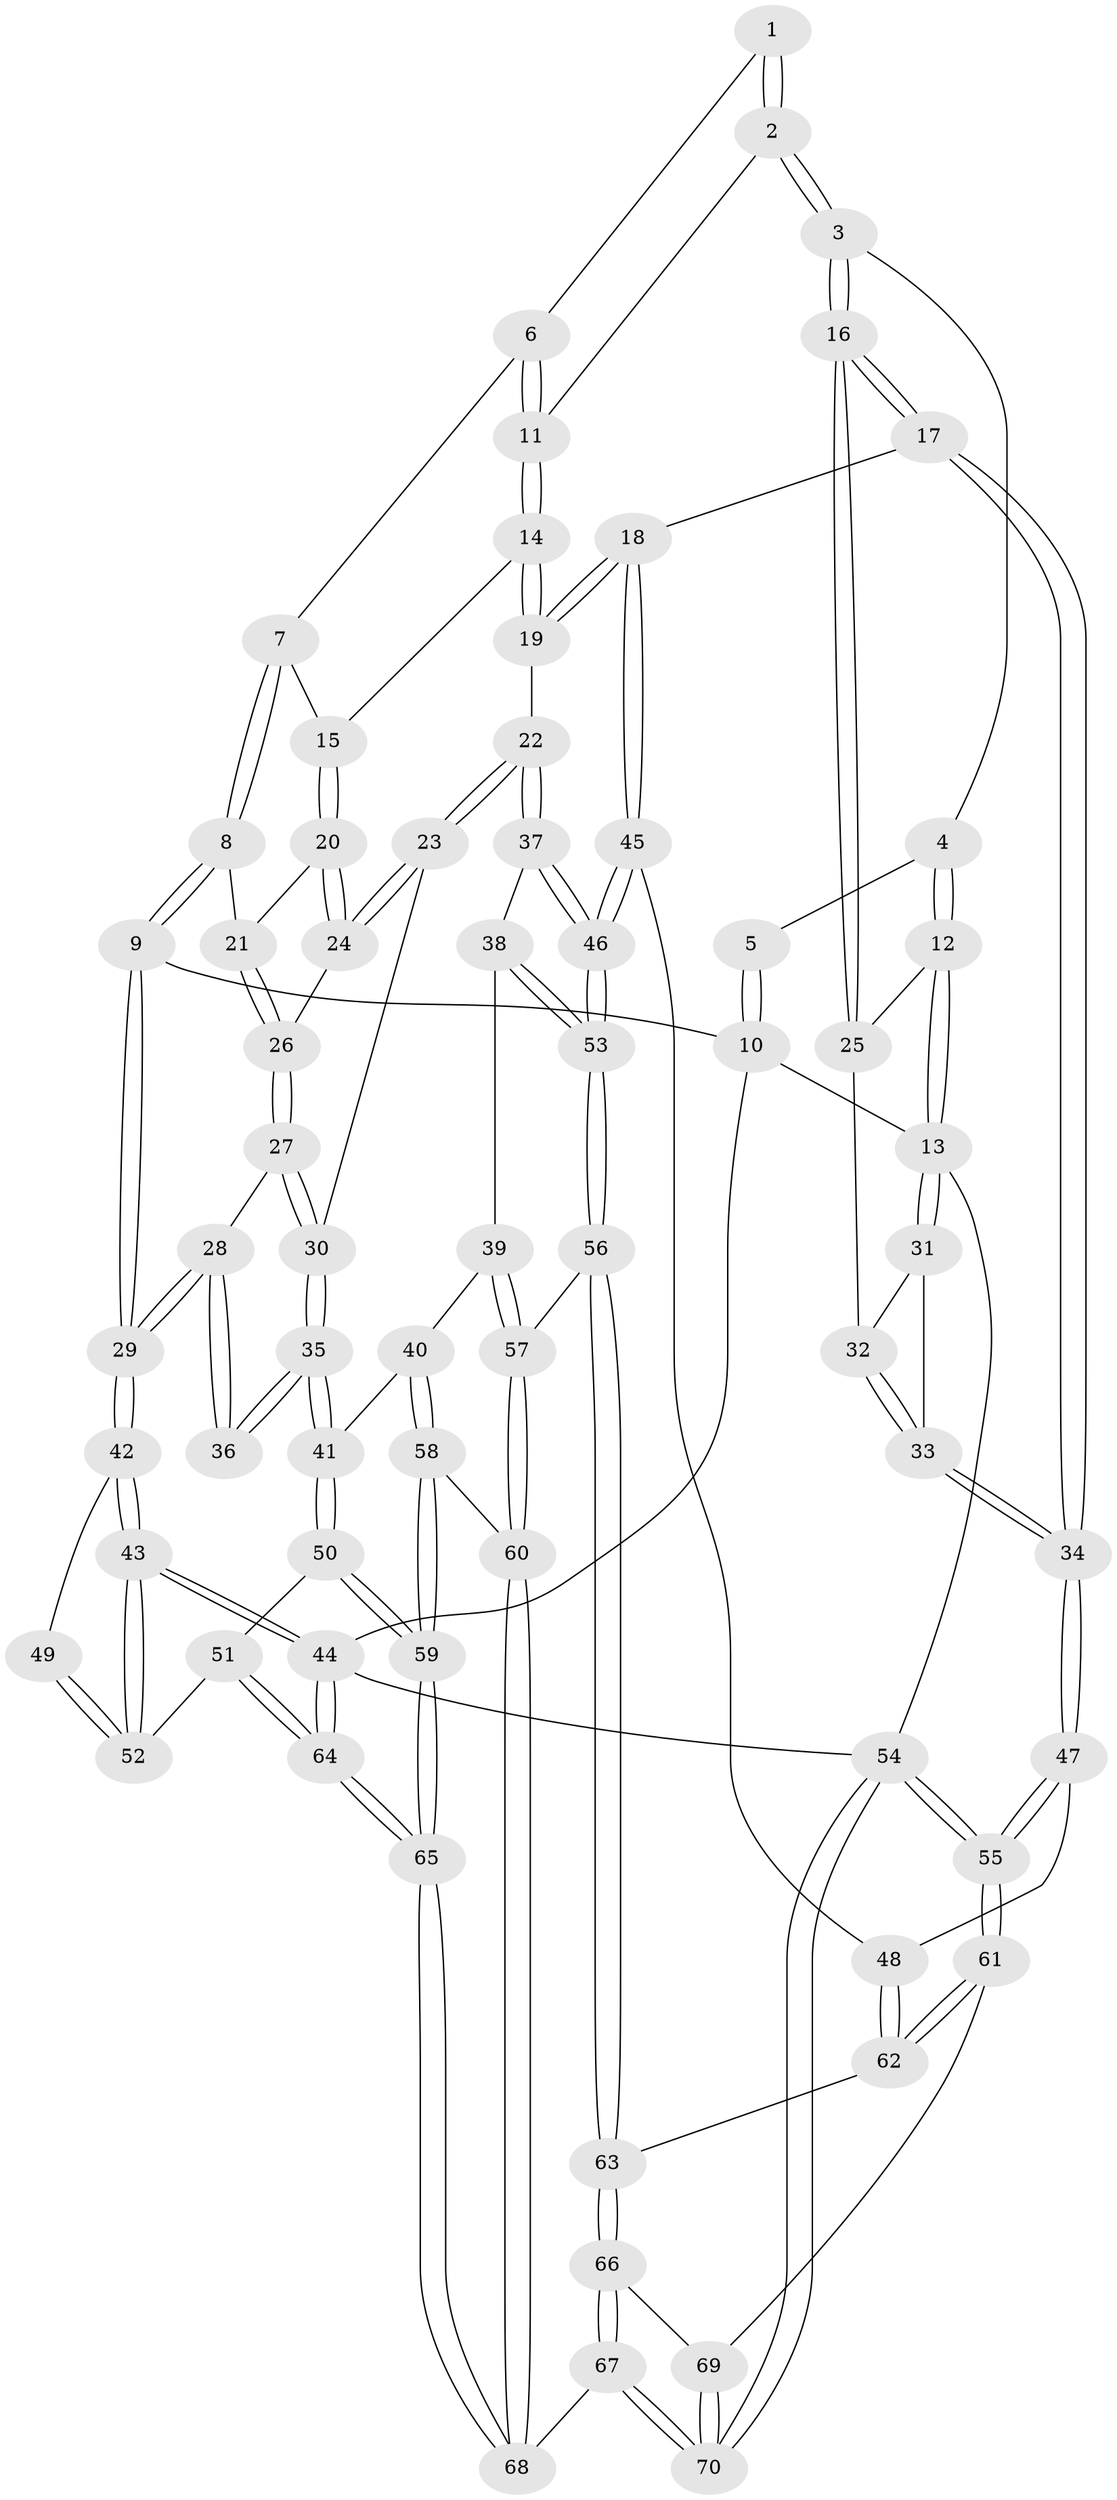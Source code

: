 // coarse degree distribution, {3: 0.45714285714285713, 5: 0.05714285714285714, 4: 0.45714285714285713, 6: 0.02857142857142857}
// Generated by graph-tools (version 1.1) at 2025/38/03/04/25 23:38:27]
// undirected, 70 vertices, 172 edges
graph export_dot {
  node [color=gray90,style=filled];
  1 [pos="+0.2894597635635537+0"];
  2 [pos="+0.5421934295291654+0.17092016851403405"];
  3 [pos="+0.6349693801531908+0.1579217609448256"];
  4 [pos="+0.6924432508363951+0"];
  5 [pos="+0.24945866958856602+0"];
  6 [pos="+0.31947553808340207+0.07012764566720854"];
  7 [pos="+0.24202464601722187+0.17871975163399417"];
  8 [pos="+0.13821613494525953+0.20929794216753464"];
  9 [pos="+0+0.09394860914203716"];
  10 [pos="+0+0"];
  11 [pos="+0.4927651893008831+0.1845302818254249"];
  12 [pos="+1+0"];
  13 [pos="+1+0"];
  14 [pos="+0.4242172195765421+0.23451614780688576"];
  15 [pos="+0.4109058081619741+0.24077146423855716"];
  16 [pos="+0.7163545938286237+0.28725303580707773"];
  17 [pos="+0.7133216056085544+0.35837547925403357"];
  18 [pos="+0.7032504825340974+0.3872989632364887"];
  19 [pos="+0.48146480032977085+0.4483773649206011"];
  20 [pos="+0.38647768658005666+0.27605422301703036"];
  21 [pos="+0.22307145964611977+0.3194577141181011"];
  22 [pos="+0.4356376154672834+0.4734471397077749"];
  23 [pos="+0.37878449968762307+0.4247017680708728"];
  24 [pos="+0.3700830631792071+0.3610378512614491"];
  25 [pos="+0.7517863004848047+0.2771910729630363"];
  26 [pos="+0.2293724116006912+0.34702312212788294"];
  27 [pos="+0.2278225772836959+0.4361989167963903"];
  28 [pos="+0.11071468883659027+0.44242911795089696"];
  29 [pos="+0+0.36412643327293354"];
  30 [pos="+0.23207517343148135+0.44108298488513453"];
  31 [pos="+1+0"];
  32 [pos="+0.8403548063122529+0.2600110054548798"];
  33 [pos="+1+0.43056161508071455"];
  34 [pos="+1+0.5129125848422607"];
  35 [pos="+0.2525201797521998+0.6138894649563471"];
  36 [pos="+0.15034263857676003+0.5777220500923309"];
  37 [pos="+0.4328613776967528+0.4852417794594199"];
  38 [pos="+0.3991117956992068+0.5702532135940812"];
  39 [pos="+0.35509130508851033+0.6121413953145384"];
  40 [pos="+0.29302990864555467+0.642067676778441"];
  41 [pos="+0.26633709117194215+0.6336183573859826"];
  42 [pos="+0+0.37140722527194275"];
  43 [pos="+0+0.6140634413811701"];
  44 [pos="+0+1"];
  45 [pos="+0.7282924357383147+0.6040567419508238"];
  46 [pos="+0.6843413365299577+0.6715334877400226"];
  47 [pos="+1+0.5337550507118154"];
  48 [pos="+0.8694529029318052+0.6236653179864449"];
  49 [pos="+0.11336320634773706+0.5788233475793334"];
  50 [pos="+0.16598892747232383+0.7125796409445921"];
  51 [pos="+0.13047754255561356+0.7246612070941238"];
  52 [pos="+0.0517456862877924+0.6523918664951888"];
  53 [pos="+0.6791260488387221+0.6811481618838086"];
  54 [pos="+1+1"];
  55 [pos="+1+0.8811548337258024"];
  56 [pos="+0.6740415121041683+0.7000071215649911"];
  57 [pos="+0.574550082443498+0.7711413256111497"];
  58 [pos="+0.306107372649784+0.680859551287093"];
  59 [pos="+0.2571153136163099+0.944532789429371"];
  60 [pos="+0.4946882908663215+0.8674625936861196"];
  61 [pos="+0.9752342287532414+0.8261860070533165"];
  62 [pos="+0.9511064981117491+0.806065212782182"];
  63 [pos="+0.7347733919336629+0.7894424888714435"];
  64 [pos="+0+1"];
  65 [pos="+0.25913596840897646+1"];
  66 [pos="+0.7445991090395365+0.8229041512091525"];
  67 [pos="+0.6924199478408046+1"];
  68 [pos="+0.42004711066300493+1"];
  69 [pos="+0.8735219105311823+0.9073650444559186"];
  70 [pos="+0.8431148573096502+1"];
  1 -- 2;
  1 -- 2;
  1 -- 6;
  2 -- 3;
  2 -- 3;
  2 -- 11;
  3 -- 4;
  3 -- 16;
  3 -- 16;
  4 -- 5;
  4 -- 12;
  4 -- 12;
  5 -- 10;
  5 -- 10;
  6 -- 7;
  6 -- 11;
  6 -- 11;
  7 -- 8;
  7 -- 8;
  7 -- 15;
  8 -- 9;
  8 -- 9;
  8 -- 21;
  9 -- 10;
  9 -- 29;
  9 -- 29;
  10 -- 13;
  10 -- 44;
  11 -- 14;
  11 -- 14;
  12 -- 13;
  12 -- 13;
  12 -- 25;
  13 -- 31;
  13 -- 31;
  13 -- 54;
  14 -- 15;
  14 -- 19;
  14 -- 19;
  15 -- 20;
  15 -- 20;
  16 -- 17;
  16 -- 17;
  16 -- 25;
  16 -- 25;
  17 -- 18;
  17 -- 34;
  17 -- 34;
  18 -- 19;
  18 -- 19;
  18 -- 45;
  18 -- 45;
  19 -- 22;
  20 -- 21;
  20 -- 24;
  20 -- 24;
  21 -- 26;
  21 -- 26;
  22 -- 23;
  22 -- 23;
  22 -- 37;
  22 -- 37;
  23 -- 24;
  23 -- 24;
  23 -- 30;
  24 -- 26;
  25 -- 32;
  26 -- 27;
  26 -- 27;
  27 -- 28;
  27 -- 30;
  27 -- 30;
  28 -- 29;
  28 -- 29;
  28 -- 36;
  28 -- 36;
  29 -- 42;
  29 -- 42;
  30 -- 35;
  30 -- 35;
  31 -- 32;
  31 -- 33;
  32 -- 33;
  32 -- 33;
  33 -- 34;
  33 -- 34;
  34 -- 47;
  34 -- 47;
  35 -- 36;
  35 -- 36;
  35 -- 41;
  35 -- 41;
  37 -- 38;
  37 -- 46;
  37 -- 46;
  38 -- 39;
  38 -- 53;
  38 -- 53;
  39 -- 40;
  39 -- 57;
  39 -- 57;
  40 -- 41;
  40 -- 58;
  40 -- 58;
  41 -- 50;
  41 -- 50;
  42 -- 43;
  42 -- 43;
  42 -- 49;
  43 -- 44;
  43 -- 44;
  43 -- 52;
  43 -- 52;
  44 -- 64;
  44 -- 64;
  44 -- 54;
  45 -- 46;
  45 -- 46;
  45 -- 48;
  46 -- 53;
  46 -- 53;
  47 -- 48;
  47 -- 55;
  47 -- 55;
  48 -- 62;
  48 -- 62;
  49 -- 52;
  49 -- 52;
  50 -- 51;
  50 -- 59;
  50 -- 59;
  51 -- 52;
  51 -- 64;
  51 -- 64;
  53 -- 56;
  53 -- 56;
  54 -- 55;
  54 -- 55;
  54 -- 70;
  54 -- 70;
  55 -- 61;
  55 -- 61;
  56 -- 57;
  56 -- 63;
  56 -- 63;
  57 -- 60;
  57 -- 60;
  58 -- 59;
  58 -- 59;
  58 -- 60;
  59 -- 65;
  59 -- 65;
  60 -- 68;
  60 -- 68;
  61 -- 62;
  61 -- 62;
  61 -- 69;
  62 -- 63;
  63 -- 66;
  63 -- 66;
  64 -- 65;
  64 -- 65;
  65 -- 68;
  65 -- 68;
  66 -- 67;
  66 -- 67;
  66 -- 69;
  67 -- 68;
  67 -- 70;
  67 -- 70;
  69 -- 70;
  69 -- 70;
}

